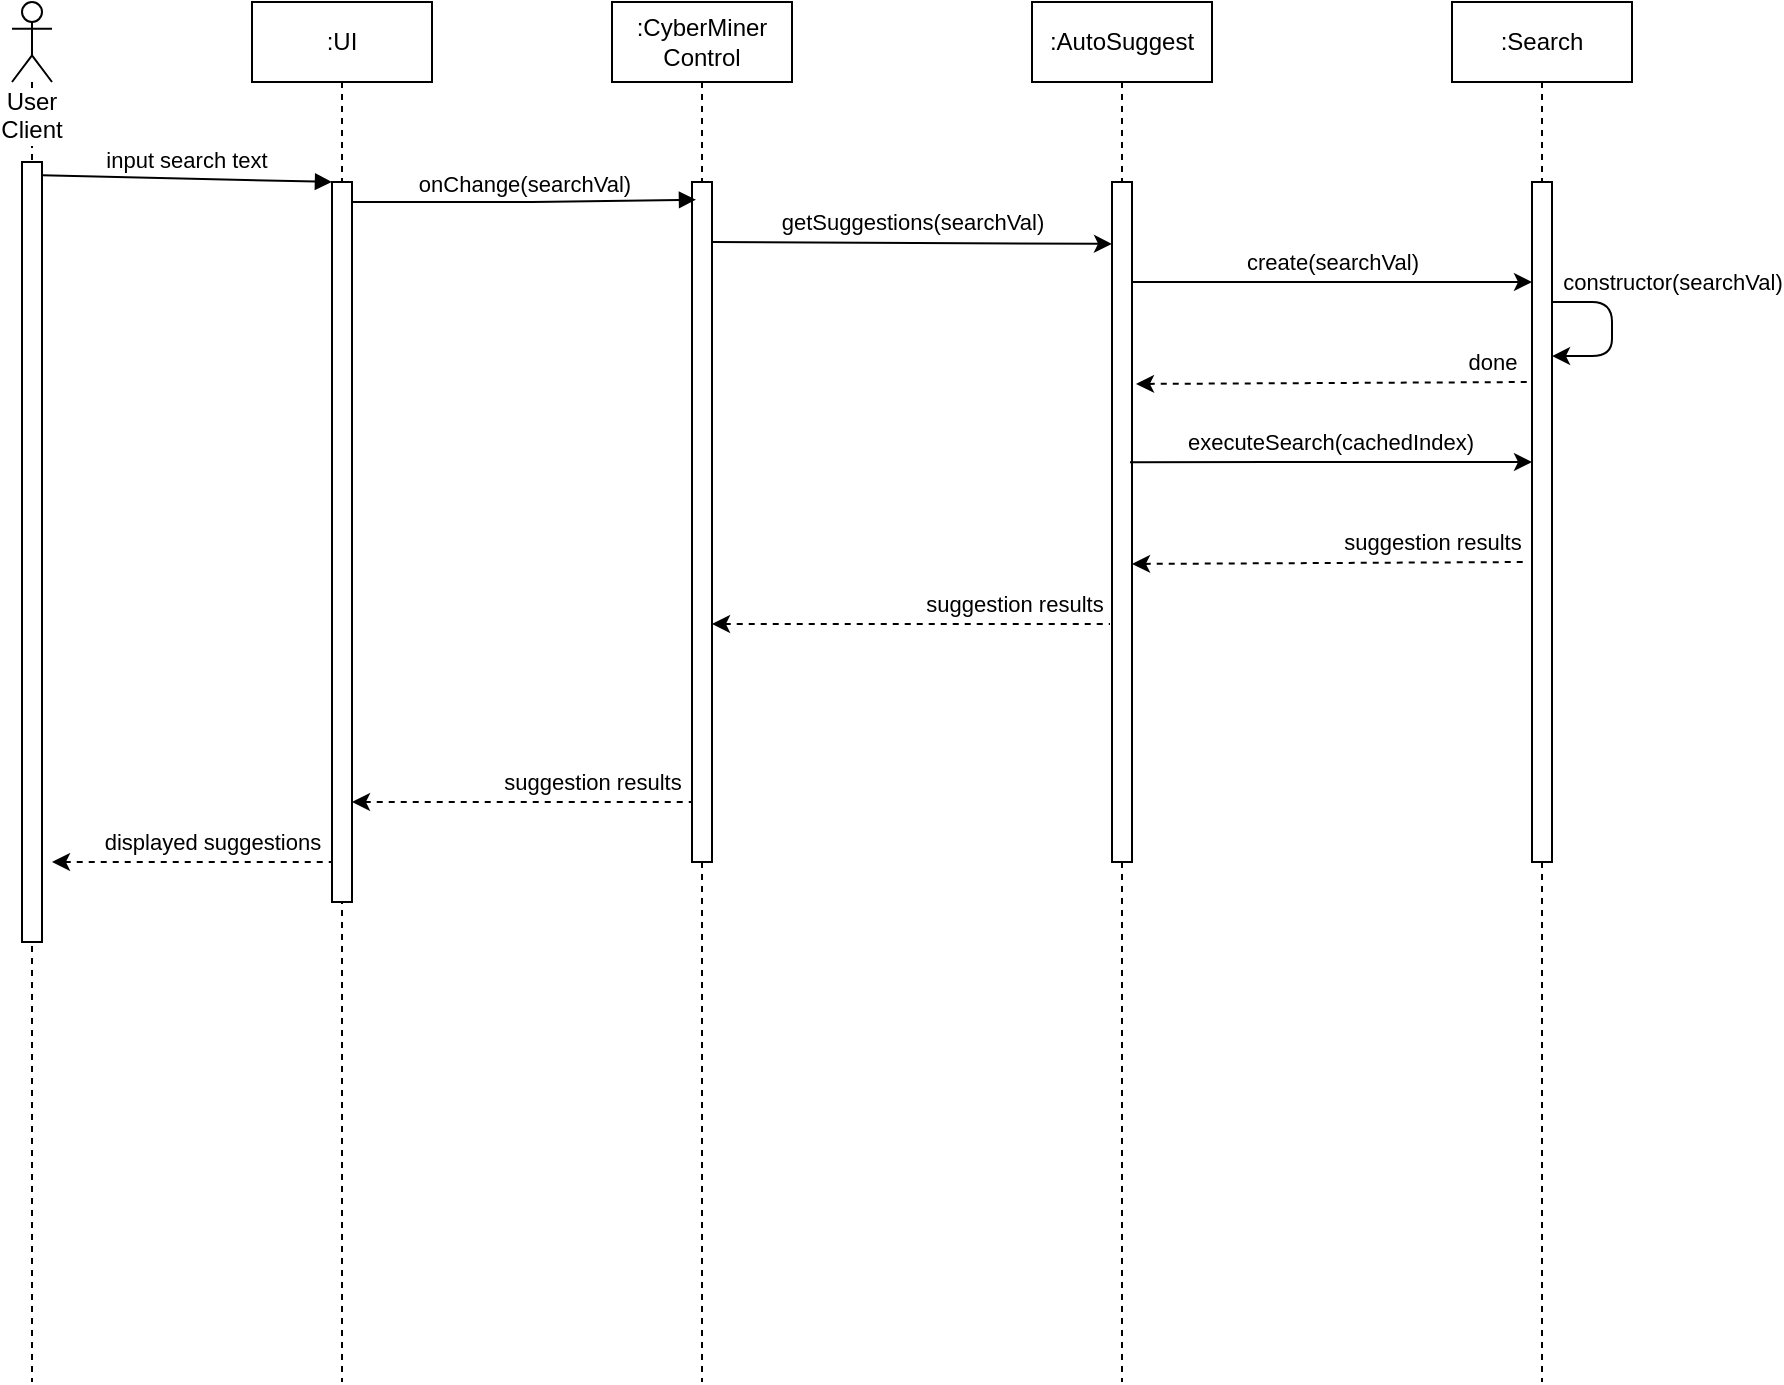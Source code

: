 <mxfile version="12.3.3" type="github" pages="1">
  <diagram id="ebyHIHOIsL0jrv1JN3ZG" name="Page-1">
    <mxGraphModel dx="971" dy="516" grid="1" gridSize="10" guides="1" tooltips="1" connect="1" arrows="1" fold="1" page="1" pageScale="1" pageWidth="1600" pageHeight="1200" math="0" shadow="0">
      <root>
        <mxCell id="0"/>
        <mxCell id="1" parent="0"/>
        <mxCell id="Y5Kgps96UHaV6ycMvh6B-1" value=":UI" style="shape=umlLifeline;perimeter=lifelinePerimeter;whiteSpace=wrap;html=1;container=1;collapsible=0;recursiveResize=0;outlineConnect=0;" parent="1" vertex="1">
          <mxGeometry x="180" y="30" width="90" height="690" as="geometry"/>
        </mxCell>
        <mxCell id="Y5Kgps96UHaV6ycMvh6B-8" value="" style="html=1;points=[];perimeter=orthogonalPerimeter;" parent="Y5Kgps96UHaV6ycMvh6B-1" vertex="1">
          <mxGeometry x="40" y="90" width="10" height="360" as="geometry"/>
        </mxCell>
        <mxCell id="Y5Kgps96UHaV6ycMvh6B-6" value="User Client" style="shape=umlLifeline;participant=umlActor;perimeter=lifelinePerimeter;whiteSpace=wrap;html=1;container=1;collapsible=0;recursiveResize=0;verticalAlign=top;spacingTop=36;labelBackgroundColor=#ffffff;outlineConnect=0;" parent="1" vertex="1">
          <mxGeometry x="60" y="30" width="20" height="690" as="geometry"/>
        </mxCell>
        <mxCell id="Y5Kgps96UHaV6ycMvh6B-7" value="" style="html=1;points=[];perimeter=orthogonalPerimeter;" parent="Y5Kgps96UHaV6ycMvh6B-6" vertex="1">
          <mxGeometry x="5" y="80" width="10" height="390" as="geometry"/>
        </mxCell>
        <mxCell id="Y5Kgps96UHaV6ycMvh6B-10" value="input search text" style="html=1;verticalAlign=bottom;endArrow=block;exitX=1;exitY=0.017;exitDx=0;exitDy=0;exitPerimeter=0;entryX=0;entryY=0;entryDx=0;entryDy=0;entryPerimeter=0;" parent="1" source="Y5Kgps96UHaV6ycMvh6B-7" target="Y5Kgps96UHaV6ycMvh6B-8" edge="1">
          <mxGeometry width="80" relative="1" as="geometry">
            <mxPoint x="90" y="130" as="sourcePoint"/>
            <mxPoint x="210" y="120" as="targetPoint"/>
          </mxGeometry>
        </mxCell>
        <mxCell id="Y5Kgps96UHaV6ycMvh6B-11" value=":CyberMiner Control" style="shape=umlLifeline;perimeter=lifelinePerimeter;whiteSpace=wrap;html=1;container=1;collapsible=0;recursiveResize=0;outlineConnect=0;" parent="1" vertex="1">
          <mxGeometry x="360" y="30" width="90" height="690" as="geometry"/>
        </mxCell>
        <mxCell id="Y5Kgps96UHaV6ycMvh6B-12" value="" style="html=1;points=[];perimeter=orthogonalPerimeter;" parent="Y5Kgps96UHaV6ycMvh6B-11" vertex="1">
          <mxGeometry x="40" y="90" width="10" height="340" as="geometry"/>
        </mxCell>
        <mxCell id="Y5Kgps96UHaV6ycMvh6B-17" value="onChange(searchVal)" style="html=1;verticalAlign=bottom;endArrow=block;entryX=0.2;entryY=0.026;entryDx=0;entryDy=0;entryPerimeter=0;" parent="1" source="Y5Kgps96UHaV6ycMvh6B-8" target="Y5Kgps96UHaV6ycMvh6B-12" edge="1">
          <mxGeometry width="80" relative="1" as="geometry">
            <mxPoint x="240" y="129.86" as="sourcePoint"/>
            <mxPoint x="360" y="130" as="targetPoint"/>
            <Array as="points">
              <mxPoint x="320" y="130"/>
            </Array>
          </mxGeometry>
        </mxCell>
        <mxCell id="c4jGAsvlEePRstkMnkjR-3" value=":AutoSuggest" style="shape=umlLifeline;perimeter=lifelinePerimeter;whiteSpace=wrap;html=1;container=1;collapsible=0;recursiveResize=0;outlineConnect=0;" vertex="1" parent="1">
          <mxGeometry x="570" y="30" width="90" height="690" as="geometry"/>
        </mxCell>
        <mxCell id="c4jGAsvlEePRstkMnkjR-4" value="" style="html=1;points=[];perimeter=orthogonalPerimeter;" vertex="1" parent="c4jGAsvlEePRstkMnkjR-3">
          <mxGeometry x="40" y="90" width="10" height="340" as="geometry"/>
        </mxCell>
        <mxCell id="c4jGAsvlEePRstkMnkjR-5" value="getSuggestions(searchVal)" style="endArrow=classic;html=1;entryX=0;entryY=0.091;entryDx=0;entryDy=0;entryPerimeter=0;" edge="1" parent="1" target="c4jGAsvlEePRstkMnkjR-4">
          <mxGeometry x="-0.001" y="10" width="50" height="50" relative="1" as="geometry">
            <mxPoint x="410" y="150" as="sourcePoint"/>
            <mxPoint x="460" y="100" as="targetPoint"/>
            <mxPoint as="offset"/>
          </mxGeometry>
        </mxCell>
        <mxCell id="c4jGAsvlEePRstkMnkjR-6" value="create(searchVal)" style="endArrow=classic;html=1;" edge="1" parent="1">
          <mxGeometry y="10" width="50" height="50" relative="1" as="geometry">
            <mxPoint x="620" y="170" as="sourcePoint"/>
            <mxPoint x="820" y="170" as="targetPoint"/>
            <mxPoint as="offset"/>
          </mxGeometry>
        </mxCell>
        <mxCell id="c4jGAsvlEePRstkMnkjR-7" value=":Search" style="shape=umlLifeline;perimeter=lifelinePerimeter;whiteSpace=wrap;html=1;container=1;collapsible=0;recursiveResize=0;outlineConnect=0;" vertex="1" parent="1">
          <mxGeometry x="780" y="30" width="90" height="690" as="geometry"/>
        </mxCell>
        <mxCell id="c4jGAsvlEePRstkMnkjR-8" value="" style="html=1;points=[];perimeter=orthogonalPerimeter;" vertex="1" parent="c4jGAsvlEePRstkMnkjR-7">
          <mxGeometry x="40" y="90" width="10" height="340" as="geometry"/>
        </mxCell>
        <mxCell id="c4jGAsvlEePRstkMnkjR-9" value="constructor(searchVal)" style="endArrow=classic;html=1;entryX=1;entryY=0.256;entryDx=0;entryDy=0;entryPerimeter=0;" edge="1" parent="1" target="c4jGAsvlEePRstkMnkjR-8">
          <mxGeometry x="-0.31" y="32" width="50" height="50" relative="1" as="geometry">
            <mxPoint x="830" y="180" as="sourcePoint"/>
            <mxPoint x="860" y="230" as="targetPoint"/>
            <mxPoint x="-2" y="-10" as="offset"/>
            <Array as="points">
              <mxPoint x="860" y="180"/>
              <mxPoint x="860" y="207"/>
            </Array>
          </mxGeometry>
        </mxCell>
        <mxCell id="c4jGAsvlEePRstkMnkjR-10" value="done" style="endArrow=none;dashed=1;html=1;exitX=1.2;exitY=0.297;exitDx=0;exitDy=0;exitPerimeter=0;startArrow=classic;startFill=1;" edge="1" parent="1" source="c4jGAsvlEePRstkMnkjR-4">
          <mxGeometry x="0.798" y="10" width="50" height="50" relative="1" as="geometry">
            <mxPoint x="770" y="270" as="sourcePoint"/>
            <mxPoint x="820" y="220" as="targetPoint"/>
            <mxPoint as="offset"/>
          </mxGeometry>
        </mxCell>
        <mxCell id="c4jGAsvlEePRstkMnkjR-11" value="executeSearch(cachedIndex)" style="endArrow=classic;html=1;exitX=0.9;exitY=0.412;exitDx=0;exitDy=0;exitPerimeter=0;" edge="1" parent="1" source="c4jGAsvlEePRstkMnkjR-4">
          <mxGeometry y="10" width="50" height="50" relative="1" as="geometry">
            <mxPoint x="625" y="260" as="sourcePoint"/>
            <mxPoint x="820" y="260" as="targetPoint"/>
            <mxPoint as="offset"/>
          </mxGeometry>
        </mxCell>
        <mxCell id="c4jGAsvlEePRstkMnkjR-12" value="suggestion results" style="endArrow=none;dashed=1;html=1;exitX=1.2;exitY=0.297;exitDx=0;exitDy=0;exitPerimeter=0;startArrow=classic;startFill=1;" edge="1" parent="1">
          <mxGeometry x="0.516" y="10" width="50" height="50" relative="1" as="geometry">
            <mxPoint x="620" y="310.98" as="sourcePoint"/>
            <mxPoint x="818" y="310" as="targetPoint"/>
            <mxPoint as="offset"/>
          </mxGeometry>
        </mxCell>
        <mxCell id="c4jGAsvlEePRstkMnkjR-13" value="suggestion results" style="endArrow=none;dashed=1;html=1;exitX=1.2;exitY=0.297;exitDx=0;exitDy=0;exitPerimeter=0;startArrow=classic;startFill=1;entryX=-0.1;entryY=0.65;entryDx=0;entryDy=0;entryPerimeter=0;" edge="1" parent="1" target="c4jGAsvlEePRstkMnkjR-4">
          <mxGeometry x="0.516" y="10" width="50" height="50" relative="1" as="geometry">
            <mxPoint x="410" y="340.98" as="sourcePoint"/>
            <mxPoint x="570" y="340" as="targetPoint"/>
            <mxPoint as="offset"/>
          </mxGeometry>
        </mxCell>
        <mxCell id="c4jGAsvlEePRstkMnkjR-14" value="suggestion results" style="endArrow=none;dashed=1;html=1;exitX=1.2;exitY=0.297;exitDx=0;exitDy=0;exitPerimeter=0;startArrow=classic;startFill=1;" edge="1" parent="1">
          <mxGeometry x="0.412" y="10" width="50" height="50" relative="1" as="geometry">
            <mxPoint x="230" y="429.98" as="sourcePoint"/>
            <mxPoint x="400" y="430" as="targetPoint"/>
            <mxPoint as="offset"/>
          </mxGeometry>
        </mxCell>
        <mxCell id="c4jGAsvlEePRstkMnkjR-15" value="displayed suggestions" style="endArrow=none;dashed=1;html=1;startArrow=classic;startFill=1;" edge="1" parent="1">
          <mxGeometry x="0.143" y="10" width="50" height="50" relative="1" as="geometry">
            <mxPoint x="80" y="460" as="sourcePoint"/>
            <mxPoint x="220" y="460" as="targetPoint"/>
            <mxPoint as="offset"/>
          </mxGeometry>
        </mxCell>
      </root>
    </mxGraphModel>
  </diagram>
</mxfile>
